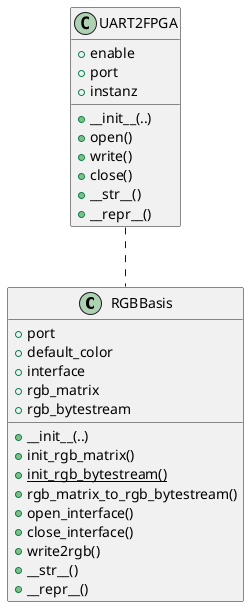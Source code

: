 @startuml

class RGBBasis {
    + port
    + default_color
    + interface
    + rgb_matrix
    + rgb_bytestream
    + __init__(..)
    + init_rgb_matrix()
    + {static} init_rgb_bytestream()
    + rgb_matrix_to_rgb_bytestream()
    + open_interface()
    + close_interface()
    + write2rgb()
    + __str__()
    + __repr__()
}

  class UART2FPGA {
    + enable
    + port
    + instanz
    + __init__(..)
    + open()
    + write()
    + close()
    + __str__()
    + __repr__()
}

UART2FPGA .. RGBBasis

@enduml

// https://useblocks.github.io/posts/daniel/diagramme_mit_plantuml/
// http://plantuml.com/de/class-diagram